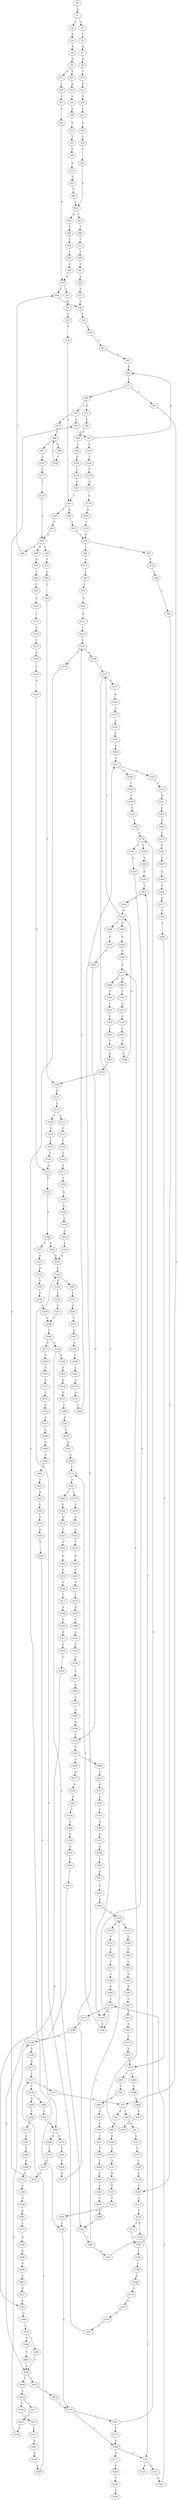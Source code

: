 strict digraph  {
	S0 -> S1 [ label = T ];
	S1 -> S2 [ label = C ];
	S1 -> S3 [ label = G ];
	S2 -> S4 [ label = C ];
	S3 -> S5 [ label = T ];
	S4 -> S6 [ label = A ];
	S5 -> S7 [ label = A ];
	S6 -> S8 [ label = G ];
	S7 -> S9 [ label = G ];
	S8 -> S10 [ label = T ];
	S8 -> S11 [ label = C ];
	S9 -> S12 [ label = T ];
	S10 -> S13 [ label = A ];
	S11 -> S14 [ label = T ];
	S12 -> S15 [ label = T ];
	S13 -> S16 [ label = G ];
	S14 -> S17 [ label = T ];
	S15 -> S18 [ label = T ];
	S16 -> S19 [ label = G ];
	S17 -> S20 [ label = C ];
	S18 -> S21 [ label = C ];
	S19 -> S22 [ label = G ];
	S20 -> S23 [ label = A ];
	S21 -> S24 [ label = A ];
	S22 -> S25 [ label = T ];
	S23 -> S26 [ label = T ];
	S23 -> S27 [ label = C ];
	S24 -> S28 [ label = C ];
	S25 -> S29 [ label = C ];
	S26 -> S30 [ label = C ];
	S27 -> S31 [ label = G ];
	S28 -> S32 [ label = T ];
	S29 -> S33 [ label = A ];
	S30 -> S34 [ label = C ];
	S31 -> S35 [ label = C ];
	S32 -> S36 [ label = C ];
	S33 -> S37 [ label = C ];
	S34 -> S38 [ label = A ];
	S35 -> S39 [ label = C ];
	S36 -> S40 [ label = G ];
	S36 -> S41 [ label = C ];
	S37 -> S42 [ label = T ];
	S38 -> S43 [ label = G ];
	S39 -> S44 [ label = C ];
	S40 -> S45 [ label = C ];
	S41 -> S46 [ label = T ];
	S42 -> S36 [ label = C ];
	S43 -> S47 [ label = A ];
	S44 -> S48 [ label = A ];
	S44 -> S49 [ label = T ];
	S45 -> S50 [ label = T ];
	S46 -> S51 [ label = T ];
	S47 -> S52 [ label = A ];
	S48 -> S53 [ label = T ];
	S49 -> S54 [ label = T ];
	S50 -> S55 [ label = T ];
	S51 -> S56 [ label = T ];
	S52 -> S57 [ label = C ];
	S53 -> S58 [ label = C ];
	S54 -> S59 [ label = C ];
	S55 -> S60 [ label = C ];
	S56 -> S61 [ label = C ];
	S57 -> S62 [ label = C ];
	S57 -> S63 [ label = A ];
	S58 -> S64 [ label = T ];
	S58 -> S65 [ label = G ];
	S59 -> S66 [ label = A ];
	S59 -> S67 [ label = C ];
	S59 -> S68 [ label = G ];
	S60 -> S23 [ label = A ];
	S61 -> S69 [ label = A ];
	S62 -> S70 [ label = A ];
	S62 -> S71 [ label = G ];
	S63 -> S72 [ label = G ];
	S64 -> S73 [ label = G ];
	S65 -> S74 [ label = T ];
	S66 -> S26 [ label = T ];
	S67 -> S75 [ label = T ];
	S68 -> S76 [ label = A ];
	S69 -> S77 [ label = T ];
	S70 -> S78 [ label = G ];
	S70 -> S79 [ label = C ];
	S71 -> S80 [ label = G ];
	S72 -> S81 [ label = G ];
	S72 -> S82 [ label = C ];
	S73 -> S83 [ label = C ];
	S74 -> S84 [ label = C ];
	S75 -> S85 [ label = G ];
	S76 -> S86 [ label = T ];
	S77 -> S30 [ label = C ];
	S78 -> S87 [ label = A ];
	S79 -> S88 [ label = C ];
	S80 -> S89 [ label = A ];
	S81 -> S90 [ label = A ];
	S82 -> S91 [ label = C ];
	S83 -> S92 [ label = C ];
	S84 -> S93 [ label = C ];
	S85 -> S94 [ label = T ];
	S86 -> S95 [ label = C ];
	S87 -> S96 [ label = C ];
	S87 -> S52 [ label = A ];
	S88 -> S97 [ label = C ];
	S88 -> S98 [ label = A ];
	S89 -> S99 [ label = C ];
	S90 -> S100 [ label = A ];
	S91 -> S101 [ label = G ];
	S92 -> S102 [ label = A ];
	S93 -> S103 [ label = T ];
	S94 -> S104 [ label = C ];
	S95 -> S105 [ label = G ];
	S96 -> S106 [ label = T ];
	S97 -> S107 [ label = C ];
	S98 -> S108 [ label = C ];
	S99 -> S109 [ label = G ];
	S100 -> S110 [ label = T ];
	S101 -> S111 [ label = T ];
	S102 -> S112 [ label = G ];
	S103 -> S113 [ label = C ];
	S104 -> S114 [ label = C ];
	S105 -> S115 [ label = T ];
	S106 -> S116 [ label = C ];
	S107 -> S117 [ label = T ];
	S108 -> S88 [ label = C ];
	S109 -> S118 [ label = C ];
	S110 -> S119 [ label = A ];
	S111 -> S120 [ label = C ];
	S112 -> S121 [ label = T ];
	S113 -> S122 [ label = T ];
	S114 -> S123 [ label = T ];
	S115 -> S124 [ label = T ];
	S116 -> S125 [ label = C ];
	S117 -> S126 [ label = T ];
	S118 -> S127 [ label = C ];
	S119 -> S128 [ label = G ];
	S120 -> S129 [ label = C ];
	S121 -> S130 [ label = C ];
	S122 -> S131 [ label = T ];
	S122 -> S132 [ label = G ];
	S123 -> S133 [ label = A ];
	S123 -> S134 [ label = T ];
	S124 -> S135 [ label = T ];
	S125 -> S136 [ label = C ];
	S126 -> S59 [ label = C ];
	S127 -> S44 [ label = C ];
	S128 -> S137 [ label = T ];
	S129 -> S103 [ label = T ];
	S130 -> S138 [ label = G ];
	S130 -> S139 [ label = T ];
	S131 -> S140 [ label = C ];
	S132 -> S141 [ label = T ];
	S133 -> S142 [ label = C ];
	S134 -> S143 [ label = G ];
	S135 -> S144 [ label = G ];
	S136 -> S145 [ label = A ];
	S137 -> S146 [ label = C ];
	S138 -> S147 [ label = T ];
	S139 -> S148 [ label = C ];
	S140 -> S149 [ label = T ];
	S141 -> S150 [ label = A ];
	S141 -> S151 [ label = C ];
	S142 -> S152 [ label = T ];
	S143 -> S153 [ label = T ];
	S144 -> S154 [ label = T ];
	S145 -> S155 [ label = T ];
	S146 -> S156 [ label = T ];
	S147 -> S157 [ label = A ];
	S147 -> S158 [ label = G ];
	S148 -> S159 [ label = T ];
	S149 -> S160 [ label = C ];
	S151 -> S161 [ label = G ];
	S152 -> S162 [ label = A ];
	S153 -> S163 [ label = A ];
	S154 -> S164 [ label = A ];
	S155 -> S58 [ label = C ];
	S156 -> S148 [ label = C ];
	S157 -> S165 [ label = A ];
	S158 -> S166 [ label = G ];
	S159 -> S167 [ label = C ];
	S159 -> S168 [ label = G ];
	S160 -> S169 [ label = G ];
	S161 -> S170 [ label = T ];
	S162 -> S171 [ label = C ];
	S163 -> S172 [ label = G ];
	S164 -> S172 [ label = G ];
	S165 -> S173 [ label = G ];
	S166 -> S174 [ label = T ];
	S167 -> S175 [ label = T ];
	S167 -> S176 [ label = G ];
	S168 -> S177 [ label = A ];
	S168 -> S141 [ label = T ];
	S169 -> S178 [ label = G ];
	S170 -> S179 [ label = C ];
	S170 -> S158 [ label = G ];
	S171 -> S180 [ label = C ];
	S172 -> S181 [ label = G ];
	S173 -> S182 [ label = A ];
	S174 -> S183 [ label = A ];
	S175 -> S168 [ label = G ];
	S176 -> S184 [ label = A ];
	S176 -> S185 [ label = T ];
	S177 -> S186 [ label = G ];
	S178 -> S187 [ label = A ];
	S179 -> S188 [ label = G ];
	S180 -> S189 [ label = A ];
	S181 -> S190 [ label = A ];
	S182 -> S191 [ label = C ];
	S183 -> S192 [ label = T ];
	S183 -> S193 [ label = C ];
	S184 -> S194 [ label = A ];
	S185 -> S195 [ label = G ];
	S186 -> S196 [ label = T ];
	S187 -> S197 [ label = G ];
	S188 -> S198 [ label = G ];
	S189 -> S199 [ label = G ];
	S190 -> S200 [ label = G ];
	S190 -> S201 [ label = A ];
	S191 -> S202 [ label = G ];
	S192 -> S203 [ label = G ];
	S193 -> S204 [ label = C ];
	S194 -> S205 [ label = G ];
	S195 -> S166 [ label = G ];
	S196 -> S206 [ label = A ];
	S197 -> S207 [ label = A ];
	S198 -> S208 [ label = A ];
	S199 -> S209 [ label = G ];
	S200 -> S210 [ label = A ];
	S201 -> S211 [ label = A ];
	S202 -> S212 [ label = G ];
	S203 -> S213 [ label = A ];
	S204 -> S214 [ label = G ];
	S205 -> S215 [ label = T ];
	S207 -> S216 [ label = G ];
	S208 -> S217 [ label = A ];
	S209 -> S218 [ label = A ];
	S210 -> S216 [ label = G ];
	S211 -> S219 [ label = G ];
	S212 -> S220 [ label = C ];
	S212 -> S221 [ label = A ];
	S213 -> S222 [ label = G ];
	S214 -> S223 [ label = G ];
	S215 -> S224 [ label = C ];
	S216 -> S225 [ label = T ];
	S216 -> S226 [ label = G ];
	S217 -> S227 [ label = C ];
	S218 -> S228 [ label = G ];
	S219 -> S229 [ label = G ];
	S220 -> S230 [ label = T ];
	S221 -> S231 [ label = C ];
	S222 -> S232 [ label = C ];
	S223 -> S233 [ label = T ];
	S224 -> S234 [ label = G ];
	S225 -> S235 [ label = C ];
	S226 -> S236 [ label = T ];
	S227 -> S237 [ label = A ];
	S227 -> S238 [ label = T ];
	S228 -> S210 [ label = A ];
	S229 -> S239 [ label = T ];
	S230 -> S240 [ label = C ];
	S231 -> S241 [ label = A ];
	S232 -> S242 [ label = G ];
	S233 -> S243 [ label = G ];
	S234 -> S244 [ label = C ];
	S234 -> S147 [ label = T ];
	S234 -> S245 [ label = A ];
	S235 -> S246 [ label = A ];
	S236 -> S247 [ label = C ];
	S237 -> S72 [ label = G ];
	S238 -> S248 [ label = G ];
	S238 -> S249 [ label = A ];
	S239 -> S250 [ label = C ];
	S240 -> S251 [ label = T ];
	S241 -> S252 [ label = C ];
	S242 -> S253 [ label = G ];
	S243 -> S254 [ label = G ];
	S244 -> S255 [ label = G ];
	S245 -> S256 [ label = G ];
	S246 -> S257 [ label = G ];
	S247 -> S258 [ label = C ];
	S248 -> S259 [ label = C ];
	S249 -> S260 [ label = C ];
	S250 -> S258 [ label = C ];
	S251 -> S261 [ label = C ];
	S252 -> S262 [ label = A ];
	S253 -> S263 [ label = T ];
	S254 -> S264 [ label = T ];
	S255 -> S265 [ label = G ];
	S256 -> S266 [ label = G ];
	S257 -> S267 [ label = G ];
	S258 -> S268 [ label = C ];
	S259 -> S269 [ label = A ];
	S260 -> S270 [ label = A ];
	S261 -> S176 [ label = G ];
	S262 -> S271 [ label = C ];
	S263 -> S272 [ label = C ];
	S264 -> S273 [ label = T ];
	S265 -> S274 [ label = C ];
	S266 -> S275 [ label = T ];
	S267 -> S276 [ label = A ];
	S268 -> S277 [ label = A ];
	S268 -> S278 [ label = G ];
	S269 -> S279 [ label = G ];
	S269 -> S280 [ label = A ];
	S270 -> S281 [ label = A ];
	S271 -> S282 [ label = C ];
	S272 -> S283 [ label = G ];
	S273 -> S284 [ label = A ];
	S274 -> S285 [ label = T ];
	S275 -> S286 [ label = G ];
	S275 -> S287 [ label = A ];
	S276 -> S288 [ label = C ];
	S277 -> S289 [ label = G ];
	S278 -> S290 [ label = G ];
	S278 -> S291 [ label = A ];
	S279 -> S292 [ label = A ];
	S280 -> S293 [ label = C ];
	S281 -> S294 [ label = C ];
	S282 -> S295 [ label = T ];
	S283 -> S296 [ label = C ];
	S284 -> S297 [ label = G ];
	S285 -> S298 [ label = A ];
	S285 -> S299 [ label = G ];
	S286 -> S300 [ label = T ];
	S287 -> S301 [ label = T ];
	S288 -> S302 [ label = C ];
	S289 -> S303 [ label = A ];
	S290 -> S304 [ label = A ];
	S291 -> S305 [ label = A ];
	S292 -> S306 [ label = C ];
	S293 -> S307 [ label = C ];
	S294 -> S308 [ label = G ];
	S295 -> S309 [ label = C ];
	S296 -> S310 [ label = A ];
	S297 -> S311 [ label = A ];
	S298 -> S312 [ label = T ];
	S299 -> S313 [ label = G ];
	S300 -> S314 [ label = C ];
	S301 -> S315 [ label = A ];
	S302 -> S316 [ label = A ];
	S303 -> S317 [ label = G ];
	S304 -> S318 [ label = G ];
	S305 -> S319 [ label = A ];
	S305 -> S320 [ label = G ];
	S306 -> S321 [ label = G ];
	S307 -> S322 [ label = A ];
	S308 -> S323 [ label = A ];
	S309 -> S324 [ label = T ];
	S310 -> S325 [ label = C ];
	S311 -> S326 [ label = A ];
	S312 -> S327 [ label = A ];
	S313 -> S328 [ label = A ];
	S314 -> S329 [ label = C ];
	S315 -> S330 [ label = A ];
	S316 -> S331 [ label = G ];
	S317 -> S332 [ label = C ];
	S318 -> S333 [ label = G ];
	S319 -> S334 [ label = G ];
	S319 -> S335 [ label = C ];
	S320 -> S215 [ label = T ];
	S321 -> S212 [ label = G ];
	S322 -> S78 [ label = G ];
	S323 -> S336 [ label = A ];
	S324 -> S337 [ label = A ];
	S325 -> S338 [ label = G ];
	S326 -> S339 [ label = G ];
	S327 -> S340 [ label = G ];
	S328 -> S341 [ label = A ];
	S329 -> S342 [ label = C ];
	S330 -> S343 [ label = G ];
	S331 -> S344 [ label = T ];
	S332 -> S345 [ label = C ];
	S333 -> S346 [ label = C ];
	S334 -> S347 [ label = T ];
	S335 -> S348 [ label = C ];
	S336 -> S349 [ label = A ];
	S337 -> S350 [ label = G ];
	S338 -> S351 [ label = C ];
	S339 -> S352 [ label = G ];
	S340 -> S353 [ label = T ];
	S341 -> S354 [ label = T ];
	S342 -> S355 [ label = T ];
	S343 -> S356 [ label = T ];
	S344 -> S130 [ label = C ];
	S345 -> S357 [ label = A ];
	S346 -> S358 [ label = G ];
	S347 -> S359 [ label = G ];
	S348 -> S360 [ label = C ];
	S349 -> S361 [ label = A ];
	S350 -> S362 [ label = A ];
	S351 -> S363 [ label = G ];
	S352 -> S364 [ label = G ];
	S353 -> S365 [ label = A ];
	S354 -> S366 [ label = G ];
	S355 -> S367 [ label = G ];
	S356 -> S368 [ label = C ];
	S357 -> S369 [ label = C ];
	S358 -> S370 [ label = T ];
	S359 -> S371 [ label = T ];
	S360 -> S372 [ label = C ];
	S361 -> S373 [ label = C ];
	S362 -> S374 [ label = A ];
	S363 -> S375 [ label = C ];
	S364 -> S376 [ label = G ];
	S365 -> S377 [ label = G ];
	S366 -> S378 [ label = G ];
	S367 -> S379 [ label = T ];
	S368 -> S234 [ label = G ];
	S369 -> S380 [ label = G ];
	S370 -> S381 [ label = G ];
	S371 -> S382 [ label = C ];
	S372 -> S383 [ label = G ];
	S373 -> S384 [ label = A ];
	S374 -> S385 [ label = T ];
	S374 -> S386 [ label = C ];
	S375 -> S387 [ label = G ];
	S376 -> S388 [ label = T ];
	S376 -> S389 [ label = G ];
	S377 -> S390 [ label = C ];
	S378 -> S391 [ label = G ];
	S379 -> S104 [ label = C ];
	S380 -> S392 [ label = G ];
	S381 -> S393 [ label = G ];
	S382 -> S394 [ label = G ];
	S383 -> S395 [ label = A ];
	S384 -> S396 [ label = G ];
	S385 -> S397 [ label = C ];
	S386 -> S398 [ label = G ];
	S387 -> S399 [ label = G ];
	S388 -> S400 [ label = C ];
	S389 -> S401 [ label = T ];
	S390 -> S402 [ label = C ];
	S391 -> S403 [ label = G ];
	S392 -> S404 [ label = T ];
	S393 -> S174 [ label = T ];
	S394 -> S170 [ label = T ];
	S395 -> S405 [ label = C ];
	S396 -> S406 [ label = A ];
	S397 -> S407 [ label = G ];
	S398 -> S408 [ label = A ];
	S399 -> S274 [ label = C ];
	S400 -> S409 [ label = C ];
	S400 -> S410 [ label = T ];
	S401 -> S400 [ label = C ];
	S402 -> S411 [ label = G ];
	S403 -> S412 [ label = T ];
	S404 -> S413 [ label = T ];
	S405 -> S414 [ label = T ];
	S406 -> S415 [ label = A ];
	S407 -> S416 [ label = G ];
	S408 -> S417 [ label = G ];
	S409 -> S418 [ label = G ];
	S410 -> S419 [ label = C ];
	S411 -> S420 [ label = A ];
	S412 -> S400 [ label = C ];
	S413 -> S421 [ label = A ];
	S414 -> S422 [ label = A ];
	S415 -> S423 [ label = G ];
	S416 -> S424 [ label = G ];
	S417 -> S425 [ label = G ];
	S418 -> S426 [ label = C ];
	S418 -> S427 [ label = T ];
	S419 -> S159 [ label = T ];
	S420 -> S428 [ label = A ];
	S421 -> S429 [ label = C ];
	S422 -> S430 [ label = G ];
	S423 -> S352 [ label = G ];
	S424 -> S431 [ label = T ];
	S425 -> S275 [ label = T ];
	S426 -> S432 [ label = C ];
	S427 -> S433 [ label = C ];
	S428 -> S319 [ label = A ];
	S429 -> S434 [ label = T ];
	S430 -> S435 [ label = A ];
	S431 -> S436 [ label = A ];
	S432 -> S437 [ label = G ];
	S433 -> S438 [ label = G ];
	S434 -> S439 [ label = G ];
	S435 -> S374 [ label = A ];
	S436 -> S440 [ label = T ];
	S437 -> S441 [ label = G ];
	S438 -> S198 [ label = G ];
	S439 -> S442 [ label = C ];
	S440 -> S443 [ label = C ];
	S441 -> S444 [ label = A ];
	S442 -> S269 [ label = A ];
	S443 -> S445 [ label = C ];
	S444 -> S446 [ label = A ];
	S445 -> S447 [ label = C ];
	S446 -> S227 [ label = C ];
	S447 -> S448 [ label = G ];
	S448 -> S291 [ label = A ];
}
